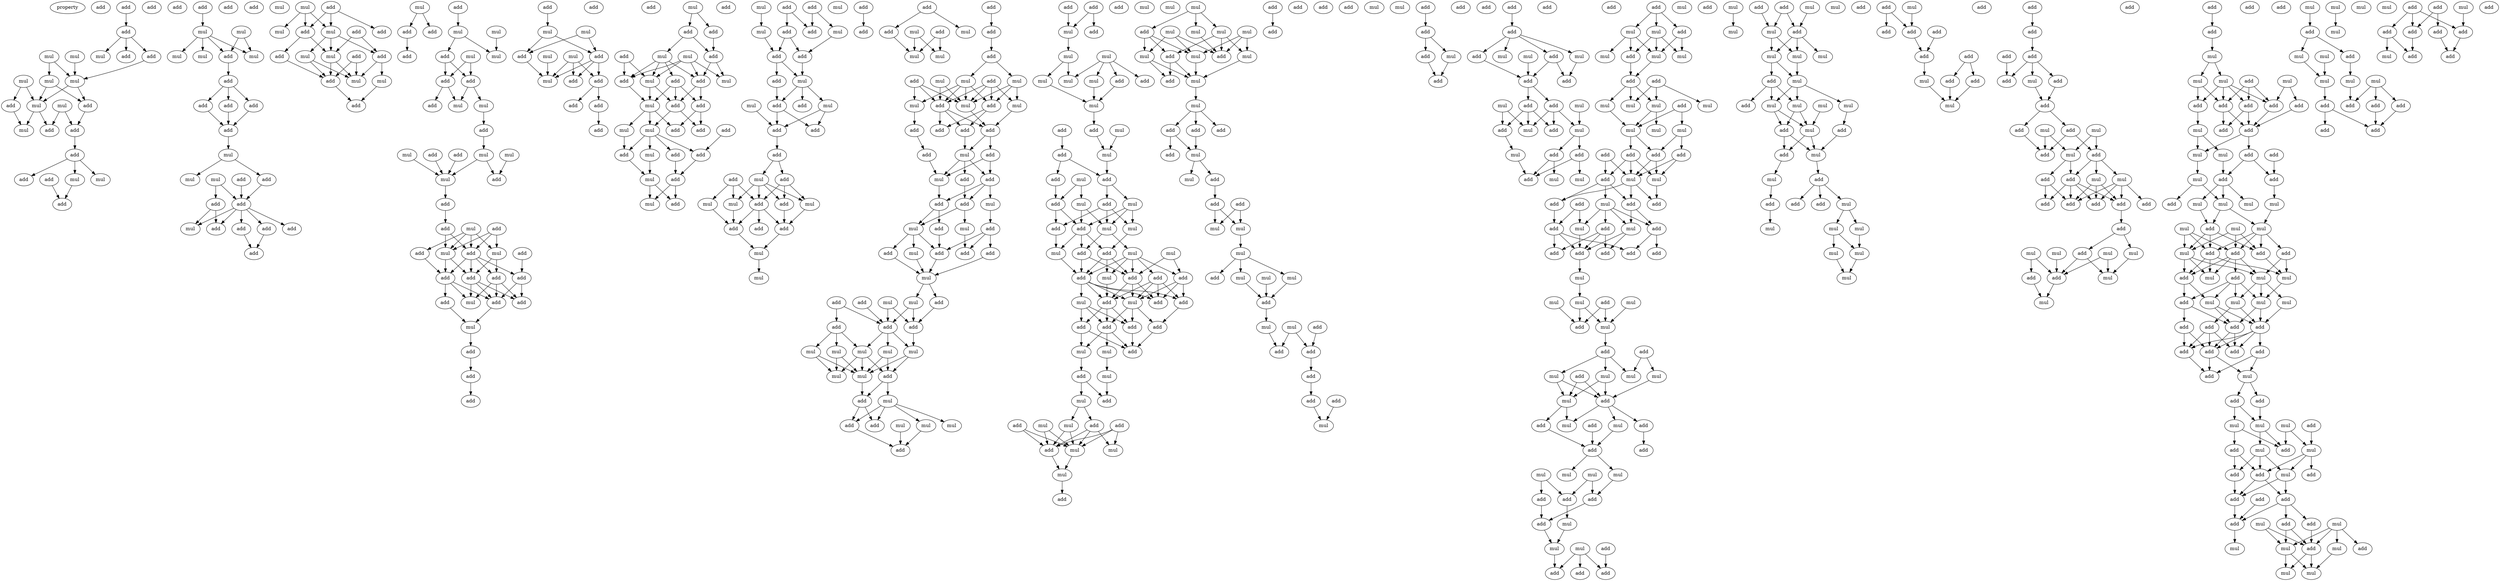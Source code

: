 digraph {
    node [fontcolor=black]
    property [mul=2,lf=1.5]
    0 [ label = add ];
    1 [ label = add ];
    2 [ label = add ];
    3 [ label = add ];
    4 [ label = mul ];
    5 [ label = mul ];
    6 [ label = add ];
    7 [ label = add ];
    8 [ label = mul ];
    9 [ label = mul ];
    10 [ label = mul ];
    11 [ label = mul ];
    12 [ label = mul ];
    13 [ label = add ];
    14 [ label = mul ];
    15 [ label = add ];
    16 [ label = mul ];
    17 [ label = add ];
    18 [ label = add ];
    19 [ label = add ];
    20 [ label = add ];
    21 [ label = add ];
    22 [ label = mul ];
    23 [ label = add ];
    24 [ label = mul ];
    25 [ label = add ];
    26 [ label = add ];
    27 [ label = mul ];
    28 [ label = mul ];
    29 [ label = mul ];
    30 [ label = add ];
    31 [ label = mul ];
    32 [ label = add ];
    33 [ label = mul ];
    34 [ label = add ];
    35 [ label = add ];
    36 [ label = add ];
    37 [ label = add ];
    38 [ label = mul ];
    39 [ label = add ];
    40 [ label = add ];
    41 [ label = mul ];
    42 [ label = mul ];
    43 [ label = mul ];
    44 [ label = add ];
    45 [ label = add ];
    46 [ label = add ];
    47 [ label = add ];
    48 [ label = add ];
    49 [ label = add ];
    50 [ label = add ];
    51 [ label = add ];
    52 [ label = mul ];
    53 [ label = add ];
    54 [ label = mul ];
    55 [ label = add ];
    56 [ label = mul ];
    57 [ label = mul ];
    58 [ label = add ];
    59 [ label = add ];
    60 [ label = add ];
    61 [ label = add ];
    62 [ label = add ];
    63 [ label = mul ];
    64 [ label = add ];
    65 [ label = mul ];
    66 [ label = add ];
    67 [ label = mul ];
    68 [ label = mul ];
    69 [ label = add ];
    70 [ label = mul ];
    71 [ label = add ];
    72 [ label = add ];
    73 [ label = add ];
    74 [ label = add ];
    75 [ label = mul ];
    76 [ label = mul ];
    77 [ label = add ];
    78 [ label = mul ];
    79 [ label = mul ];
    80 [ label = add ];
    81 [ label = add ];
    82 [ label = add ];
    83 [ label = mul ];
    84 [ label = mul ];
    85 [ label = add ];
    86 [ label = mul ];
    87 [ label = mul ];
    88 [ label = mul ];
    89 [ label = add ];
    90 [ label = add ];
    91 [ label = mul ];
    92 [ label = add ];
    93 [ label = add ];
    94 [ label = mul ];
    95 [ label = add ];
    96 [ label = add ];
    97 [ label = add ];
    98 [ label = mul ];
    99 [ label = add ];
    100 [ label = mul ];
    101 [ label = add ];
    102 [ label = add ];
    103 [ label = add ];
    104 [ label = add ];
    105 [ label = add ];
    106 [ label = add ];
    107 [ label = add ];
    108 [ label = mul ];
    109 [ label = add ];
    110 [ label = mul ];
    111 [ label = add ];
    112 [ label = add ];
    113 [ label = add ];
    114 [ label = add ];
    115 [ label = mul ];
    116 [ label = mul ];
    117 [ label = add ];
    118 [ label = mul ];
    119 [ label = mul ];
    120 [ label = add ];
    121 [ label = add ];
    122 [ label = add ];
    123 [ label = mul ];
    124 [ label = add ];
    125 [ label = add ];
    126 [ label = add ];
    127 [ label = add ];
    128 [ label = add ];
    129 [ label = mul ];
    130 [ label = add ];
    131 [ label = add ];
    132 [ label = mul ];
    133 [ label = mul ];
    134 [ label = add ];
    135 [ label = add ];
    136 [ label = mul ];
    137 [ label = add ];
    138 [ label = add ];
    139 [ label = mul ];
    140 [ label = add ];
    141 [ label = add ];
    142 [ label = add ];
    143 [ label = mul ];
    144 [ label = mul ];
    145 [ label = add ];
    146 [ label = mul ];
    147 [ label = add ];
    148 [ label = add ];
    149 [ label = add ];
    150 [ label = mul ];
    151 [ label = add ];
    152 [ label = add ];
    153 [ label = add ];
    154 [ label = mul ];
    155 [ label = mul ];
    156 [ label = add ];
    157 [ label = add ];
    158 [ label = mul ];
    159 [ label = add ];
    160 [ label = add ];
    161 [ label = mul ];
    162 [ label = add ];
    163 [ label = add ];
    164 [ label = mul ];
    165 [ label = mul ];
    166 [ label = add ];
    167 [ label = add ];
    168 [ label = mul ];
    169 [ label = add ];
    170 [ label = mul ];
    171 [ label = add ];
    172 [ label = add ];
    173 [ label = mul ];
    174 [ label = add ];
    175 [ label = add ];
    176 [ label = add ];
    177 [ label = add ];
    178 [ label = mul ];
    179 [ label = add ];
    180 [ label = mul ];
    181 [ label = mul ];
    182 [ label = mul ];
    183 [ label = add ];
    184 [ label = add ];
    185 [ label = add ];
    186 [ label = add ];
    187 [ label = add ];
    188 [ label = add ];
    189 [ label = mul ];
    190 [ label = add ];
    191 [ label = mul ];
    192 [ label = add ];
    193 [ label = mul ];
    194 [ label = add ];
    195 [ label = add ];
    196 [ label = add ];
    197 [ label = mul ];
    198 [ label = add ];
    199 [ label = mul ];
    200 [ label = mul ];
    201 [ label = add ];
    202 [ label = mul ];
    203 [ label = mul ];
    204 [ label = mul ];
    205 [ label = add ];
    206 [ label = add ];
    207 [ label = mul ];
    208 [ label = add ];
    209 [ label = mul ];
    210 [ label = mul ];
    211 [ label = add ];
    212 [ label = add ];
    213 [ label = add ];
    214 [ label = add ];
    215 [ label = add ];
    216 [ label = add ];
    217 [ label = mul ];
    218 [ label = add ];
    219 [ label = add ];
    220 [ label = add ];
    221 [ label = mul ];
    222 [ label = add ];
    223 [ label = add ];
    224 [ label = mul ];
    225 [ label = mul ];
    226 [ label = mul ];
    227 [ label = add ];
    228 [ label = add ];
    229 [ label = add ];
    230 [ label = add ];
    231 [ label = add ];
    232 [ label = add ];
    233 [ label = mul ];
    234 [ label = mul ];
    235 [ label = mul ];
    236 [ label = add ];
    237 [ label = mul ];
    238 [ label = add ];
    239 [ label = add ];
    240 [ label = add ];
    241 [ label = add ];
    242 [ label = add ];
    243 [ label = mul ];
    244 [ label = mul ];
    245 [ label = mul ];
    246 [ label = mul ];
    247 [ label = mul ];
    248 [ label = mul ];
    249 [ label = add ];
    250 [ label = mul ];
    251 [ label = mul ];
    252 [ label = add ];
    253 [ label = mul ];
    254 [ label = add ];
    255 [ label = mul ];
    256 [ label = mul ];
    257 [ label = add ];
    258 [ label = add ];
    259 [ label = add ];
    260 [ label = add ];
    261 [ label = add ];
    262 [ label = mul ];
    263 [ label = add ];
    264 [ label = mul ];
    265 [ label = mul ];
    266 [ label = mul ];
    267 [ label = mul ];
    268 [ label = mul ];
    269 [ label = add ];
    270 [ label = mul ];
    271 [ label = add ];
    272 [ label = mul ];
    273 [ label = add ];
    274 [ label = add ];
    275 [ label = mul ];
    276 [ label = mul ];
    277 [ label = add ];
    278 [ label = add ];
    279 [ label = mul ];
    280 [ label = add ];
    281 [ label = mul ];
    282 [ label = add ];
    283 [ label = add ];
    284 [ label = mul ];
    285 [ label = mul ];
    286 [ label = add ];
    287 [ label = add ];
    288 [ label = mul ];
    289 [ label = mul ];
    290 [ label = mul ];
    291 [ label = add ];
    292 [ label = mul ];
    293 [ label = add ];
    294 [ label = add ];
    295 [ label = add ];
    296 [ label = add ];
    297 [ label = mul ];
    298 [ label = add ];
    299 [ label = mul ];
    300 [ label = mul ];
    301 [ label = add ];
    302 [ label = add ];
    303 [ label = add ];
    304 [ label = add ];
    305 [ label = add ];
    306 [ label = add ];
    307 [ label = add ];
    308 [ label = mul ];
    309 [ label = add ];
    310 [ label = mul ];
    311 [ label = mul ];
    312 [ label = add ];
    313 [ label = mul ];
    314 [ label = add ];
    315 [ label = add ];
    316 [ label = mul ];
    317 [ label = add ];
    318 [ label = add ];
    319 [ label = mul ];
    320 [ label = mul ];
    321 [ label = add ];
    322 [ label = mul ];
    323 [ label = mul ];
    324 [ label = mul ];
    325 [ label = add ];
    326 [ label = mul ];
    327 [ label = mul ];
    328 [ label = mul ];
    329 [ label = mul ];
    330 [ label = add ];
    331 [ label = mul ];
    332 [ label = add ];
    333 [ label = add ];
    334 [ label = mul ];
    335 [ label = mul ];
    336 [ label = mul ];
    337 [ label = add ];
    338 [ label = mul ];
    339 [ label = mul ];
    340 [ label = add ];
    341 [ label = add ];
    342 [ label = add ];
    343 [ label = add ];
    344 [ label = mul ];
    345 [ label = mul ];
    346 [ label = add ];
    347 [ label = add ];
    348 [ label = add ];
    349 [ label = add ];
    350 [ label = add ];
    351 [ label = mul ];
    352 [ label = mul ];
    353 [ label = mul ];
    354 [ label = mul ];
    355 [ label = mul ];
    356 [ label = mul ];
    357 [ label = add ];
    358 [ label = add ];
    359 [ label = add ];
    360 [ label = mul ];
    361 [ label = mul ];
    362 [ label = add ];
    363 [ label = add ];
    364 [ label = add ];
    365 [ label = add ];
    366 [ label = add ];
    367 [ label = add ];
    368 [ label = add ];
    369 [ label = mul ];
    370 [ label = add ];
    371 [ label = mul ];
    372 [ label = mul ];
    373 [ label = add ];
    374 [ label = add ];
    375 [ label = add ];
    376 [ label = add ];
    377 [ label = add ];
    378 [ label = mul ];
    379 [ label = add ];
    380 [ label = add ];
    381 [ label = add ];
    382 [ label = add ];
    383 [ label = add ];
    384 [ label = add ];
    385 [ label = add ];
    386 [ label = mul ];
    387 [ label = mul ];
    388 [ label = mul ];
    389 [ label = add ];
    390 [ label = add ];
    391 [ label = add ];
    392 [ label = mul ];
    393 [ label = add ];
    394 [ label = mul ];
    395 [ label = mul ];
    396 [ label = mul ];
    397 [ label = add ];
    398 [ label = add ];
    399 [ label = mul ];
    400 [ label = add ];
    401 [ label = add ];
    402 [ label = mul ];
    403 [ label = mul ];
    404 [ label = add ];
    405 [ label = add ];
    406 [ label = mul ];
    407 [ label = add ];
    408 [ label = mul ];
    409 [ label = add ];
    410 [ label = mul ];
    411 [ label = mul ];
    412 [ label = mul ];
    413 [ label = add ];
    414 [ label = add ];
    415 [ label = mul ];
    416 [ label = mul ];
    417 [ label = mul ];
    418 [ label = mul ];
    419 [ label = add ];
    420 [ label = mul ];
    421 [ label = mul ];
    422 [ label = mul ];
    423 [ label = add ];
    424 [ label = add ];
    425 [ label = add ];
    426 [ label = add ];
    427 [ label = add ];
    428 [ label = mul ];
    429 [ label = mul ];
    430 [ label = add ];
    431 [ label = add ];
    432 [ label = add ];
    433 [ label = mul ];
    434 [ label = add ];
    435 [ label = add ];
    436 [ label = mul ];
    437 [ label = mul ];
    438 [ label = add ];
    439 [ label = add ];
    440 [ label = add ];
    441 [ label = add ];
    442 [ label = add ];
    443 [ label = add ];
    444 [ label = add ];
    445 [ label = mul ];
    446 [ label = mul ];
    447 [ label = mul ];
    448 [ label = mul ];
    449 [ label = add ];
    450 [ label = add ];
    451 [ label = mul ];
    452 [ label = add ];
    453 [ label = add ];
    454 [ label = add ];
    455 [ label = mul ];
    456 [ label = mul ];
    457 [ label = mul ];
    458 [ label = mul ];
    459 [ label = mul ];
    460 [ label = add ];
    461 [ label = add ];
    462 [ label = add ];
    463 [ label = add ];
    464 [ label = mul ];
    465 [ label = mul ];
    466 [ label = add ];
    467 [ label = add ];
    468 [ label = mul ];
    469 [ label = mul ];
    470 [ label = mul ];
    471 [ label = mul ];
    472 [ label = add ];
    473 [ label = add ];
    474 [ label = add ];
    475 [ label = mul ];
    476 [ label = mul ];
    477 [ label = add ];
    478 [ label = mul ];
    479 [ label = mul ];
    480 [ label = add ];
    481 [ label = add ];
    482 [ label = add ];
    483 [ label = add ];
    484 [ label = add ];
    485 [ label = mul ];
    486 [ label = mul ];
    487 [ label = mul ];
    488 [ label = add ];
    489 [ label = mul ];
    490 [ label = add ];
    491 [ label = mul ];
    492 [ label = add ];
    493 [ label = mul ];
    494 [ label = mul ];
    495 [ label = mul ];
    496 [ label = mul ];
    497 [ label = add ];
    498 [ label = add ];
    499 [ label = mul ];
    500 [ label = mul ];
    501 [ label = mul ];
    502 [ label = mul ];
    503 [ label = mul ];
    504 [ label = add ];
    505 [ label = add ];
    506 [ label = add ];
    507 [ label = mul ];
    508 [ label = add ];
    509 [ label = mul ];
    510 [ label = add ];
    511 [ label = add ];
    512 [ label = mul ];
    513 [ label = add ];
    514 [ label = add ];
    515 [ label = mul ];
    516 [ label = mul ];
    517 [ label = mul ];
    518 [ label = mul ];
    519 [ label = mul ];
    520 [ label = mul ];
    521 [ label = add ];
    522 [ label = mul ];
    523 [ label = add ];
    524 [ label = add ];
    525 [ label = add ];
    526 [ label = add ];
    527 [ label = add ];
    528 [ label = add ];
    529 [ label = add ];
    530 [ label = mul ];
    531 [ label = mul ];
    532 [ label = add ];
    533 [ label = add ];
    534 [ label = add ];
    535 [ label = add ];
    536 [ label = add ];
    537 [ label = add ];
    538 [ label = add ];
    539 [ label = mul ];
    540 [ label = add ];
    541 [ label = add ];
    542 [ label = mul ];
    543 [ label = add ];
    544 [ label = mul ];
    545 [ label = add ];
    546 [ label = add ];
    547 [ label = mul ];
    548 [ label = add ];
    549 [ label = mul ];
    550 [ label = add ];
    551 [ label = add ];
    552 [ label = mul ];
    553 [ label = add ];
    554 [ label = add ];
    555 [ label = add ];
    556 [ label = add ];
    557 [ label = add ];
    558 [ label = add ];
    559 [ label = mul ];
    560 [ label = mul ];
    561 [ label = add ];
    562 [ label = mul ];
    563 [ label = mul ];
    564 [ label = add ];
    565 [ label = add ];
    566 [ label = mul ];
    567 [ label = mul ];
    568 [ label = add ];
    569 [ label = add ];
    570 [ label = mul ];
    571 [ label = mul ];
    572 [ label = mul ];
    573 [ label = mul ];
    574 [ label = add ];
    575 [ label = add ];
    576 [ label = add ];
    577 [ label = add ];
    578 [ label = add ];
    579 [ label = add ];
    580 [ label = mul ];
    581 [ label = add ];
    582 [ label = add ];
    583 [ label = add ];
    584 [ label = mul ];
    585 [ label = mul ];
    586 [ label = add ];
    587 [ label = add ];
    588 [ label = add ];
    589 [ label = mul ];
    590 [ label = mul ];
    591 [ label = add ];
    592 [ label = mul ];
    593 [ label = mul ];
    594 [ label = mul ];
    595 [ label = mul ];
    596 [ label = add ];
    597 [ label = mul ];
    598 [ label = mul ];
    599 [ label = add ];
    600 [ label = mul ];
    601 [ label = add ];
    602 [ label = add ];
    603 [ label = add ];
    604 [ label = mul ];
    605 [ label = mul ];
    606 [ label = add ];
    607 [ label = add ];
    608 [ label = mul ];
    609 [ label = mul ];
    610 [ label = mul ];
    611 [ label = mul ];
    612 [ label = mul ];
    613 [ label = add ];
    614 [ label = add ];
    615 [ label = add ];
    616 [ label = add ];
    617 [ label = add ];
    618 [ label = add ];
    619 [ label = add ];
    620 [ label = add ];
    621 [ label = add ];
    622 [ label = add ];
    623 [ label = mul ];
    624 [ label = add ];
    625 [ label = add ];
    626 [ label = mul ];
    627 [ label = add ];
    628 [ label = mul ];
    629 [ label = mul ];
    630 [ label = mul ];
    631 [ label = add ];
    632 [ label = add ];
    633 [ label = mul ];
    634 [ label = add ];
    635 [ label = add ];
    636 [ label = add ];
    637 [ label = mul ];
    638 [ label = add ];
    639 [ label = add ];
    640 [ label = add ];
    641 [ label = mul ];
    642 [ label = add ];
    643 [ label = add ];
    644 [ label = add ];
    645 [ label = mul ];
    646 [ label = mul ];
    647 [ label = mul ];
    648 [ label = add ];
    649 [ label = mul ];
    650 [ label = add ];
    651 [ label = mul ];
    652 [ label = mul ];
    653 [ label = add ];
    654 [ label = add ];
    655 [ label = mul ];
    656 [ label = add ];
    657 [ label = mul ];
    658 [ label = mul ];
    659 [ label = add ];
    660 [ label = mul ];
    661 [ label = mul ];
    662 [ label = mul ];
    663 [ label = add ];
    664 [ label = add ];
    665 [ label = add ];
    666 [ label = add ];
    667 [ label = add ];
    668 [ label = add ];
    669 [ label = mul ];
    670 [ label = mul ];
    671 [ label = mul ];
    672 [ label = mul ];
    673 [ label = add ];
    674 [ label = mul ];
    675 [ label = add ];
    676 [ label = add ];
    677 [ label = add ];
    678 [ label = add ];
    679 [ label = add ];
    680 [ label = add ];
    681 [ label = add ];
    682 [ label = mul ];
    683 [ label = add ];
    1 -> 3 [ name = 0 ];
    3 -> 5 [ name = 1 ];
    3 -> 6 [ name = 2 ];
    3 -> 7 [ name = 3 ];
    4 -> 10 [ name = 4 ];
    6 -> 10 [ name = 5 ];
    8 -> 9 [ name = 6 ];
    8 -> 10 [ name = 7 ];
    9 -> 12 [ name = 8 ];
    9 -> 13 [ name = 9 ];
    10 -> 12 [ name = 10 ];
    10 -> 13 [ name = 11 ];
    11 -> 12 [ name = 12 ];
    11 -> 15 [ name = 13 ];
    12 -> 16 [ name = 14 ];
    12 -> 17 [ name = 15 ];
    13 -> 18 [ name = 16 ];
    14 -> 17 [ name = 17 ];
    14 -> 18 [ name = 18 ];
    15 -> 16 [ name = 19 ];
    18 -> 19 [ name = 20 ];
    19 -> 21 [ name = 21 ];
    19 -> 22 [ name = 22 ];
    19 -> 24 [ name = 23 ];
    20 -> 25 [ name = 24 ];
    22 -> 25 [ name = 25 ];
    26 -> 28 [ name = 26 ];
    27 -> 30 [ name = 27 ];
    27 -> 33 [ name = 28 ];
    28 -> 29 [ name = 29 ];
    28 -> 30 [ name = 30 ];
    28 -> 31 [ name = 31 ];
    28 -> 33 [ name = 32 ];
    30 -> 34 [ name = 33 ];
    34 -> 35 [ name = 34 ];
    34 -> 37 [ name = 35 ];
    34 -> 39 [ name = 36 ];
    35 -> 40 [ name = 37 ];
    37 -> 40 [ name = 38 ];
    39 -> 40 [ name = 39 ];
    40 -> 41 [ name = 40 ];
    41 -> 42 [ name = 41 ];
    41 -> 45 [ name = 42 ];
    43 -> 46 [ name = 43 ];
    43 -> 47 [ name = 44 ];
    44 -> 47 [ name = 45 ];
    45 -> 47 [ name = 46 ];
    46 -> 48 [ name = 47 ];
    46 -> 52 [ name = 48 ];
    47 -> 48 [ name = 49 ];
    47 -> 49 [ name = 50 ];
    47 -> 50 [ name = 51 ];
    47 -> 51 [ name = 52 ];
    47 -> 52 [ name = 53 ];
    49 -> 53 [ name = 54 ];
    51 -> 53 [ name = 55 ];
    54 -> 56 [ name = 56 ];
    54 -> 57 [ name = 57 ];
    54 -> 58 [ name = 58 ];
    55 -> 57 [ name = 59 ];
    55 -> 58 [ name = 60 ];
    55 -> 60 [ name = 61 ];
    57 -> 63 [ name = 62 ];
    57 -> 64 [ name = 63 ];
    57 -> 65 [ name = 64 ];
    58 -> 61 [ name = 65 ];
    58 -> 63 [ name = 66 ];
    59 -> 63 [ name = 67 ];
    59 -> 64 [ name = 68 ];
    61 -> 66 [ name = 69 ];
    62 -> 66 [ name = 70 ];
    62 -> 67 [ name = 71 ];
    63 -> 66 [ name = 72 ];
    63 -> 67 [ name = 73 ];
    64 -> 67 [ name = 74 ];
    64 -> 68 [ name = 75 ];
    65 -> 66 [ name = 76 ];
    65 -> 67 [ name = 77 ];
    66 -> 69 [ name = 78 ];
    68 -> 69 [ name = 79 ];
    70 -> 71 [ name = 80 ];
    70 -> 72 [ name = 81 ];
    71 -> 74 [ name = 82 ];
    73 -> 75 [ name = 83 ];
    75 -> 77 [ name = 84 ];
    75 -> 78 [ name = 85 ];
    76 -> 78 [ name = 86 ];
    77 -> 80 [ name = 87 ];
    77 -> 81 [ name = 88 ];
    79 -> 80 [ name = 89 ];
    79 -> 81 [ name = 90 ];
    80 -> 82 [ name = 91 ];
    80 -> 83 [ name = 92 ];
    81 -> 83 [ name = 93 ];
    81 -> 84 [ name = 94 ];
    84 -> 85 [ name = 95 ];
    85 -> 88 [ name = 96 ];
    86 -> 92 [ name = 97 ];
    87 -> 91 [ name = 98 ];
    88 -> 91 [ name = 99 ];
    88 -> 92 [ name = 100 ];
    89 -> 91 [ name = 101 ];
    90 -> 91 [ name = 102 ];
    91 -> 93 [ name = 103 ];
    93 -> 95 [ name = 104 ];
    94 -> 97 [ name = 105 ];
    94 -> 98 [ name = 106 ];
    94 -> 99 [ name = 107 ];
    94 -> 100 [ name = 108 ];
    95 -> 97 [ name = 109 ];
    95 -> 100 [ name = 110 ];
    96 -> 97 [ name = 111 ];
    96 -> 98 [ name = 112 ];
    96 -> 100 [ name = 113 ];
    97 -> 102 [ name = 114 ];
    97 -> 103 [ name = 115 ];
    97 -> 104 [ name = 116 ];
    97 -> 105 [ name = 117 ];
    98 -> 103 [ name = 118 ];
    98 -> 105 [ name = 119 ];
    99 -> 104 [ name = 120 ];
    100 -> 104 [ name = 121 ];
    100 -> 105 [ name = 122 ];
    101 -> 102 [ name = 123 ];
    102 -> 107 [ name = 124 ];
    102 -> 109 [ name = 125 ];
    103 -> 107 [ name = 126 ];
    103 -> 108 [ name = 127 ];
    103 -> 109 [ name = 128 ];
    104 -> 106 [ name = 129 ];
    104 -> 107 [ name = 130 ];
    104 -> 108 [ name = 131 ];
    105 -> 107 [ name = 132 ];
    105 -> 108 [ name = 133 ];
    105 -> 109 [ name = 134 ];
    106 -> 110 [ name = 135 ];
    107 -> 110 [ name = 136 ];
    110 -> 111 [ name = 137 ];
    111 -> 112 [ name = 138 ];
    112 -> 113 [ name = 139 ];
    114 -> 115 [ name = 140 ];
    115 -> 117 [ name = 141 ];
    115 -> 120 [ name = 142 ];
    116 -> 117 [ name = 143 ];
    116 -> 120 [ name = 144 ];
    117 -> 123 [ name = 145 ];
    118 -> 123 [ name = 146 ];
    119 -> 122 [ name = 147 ];
    119 -> 123 [ name = 148 ];
    119 -> 124 [ name = 149 ];
    120 -> 122 [ name = 150 ];
    120 -> 123 [ name = 151 ];
    120 -> 124 [ name = 152 ];
    122 -> 125 [ name = 153 ];
    122 -> 126 [ name = 154 ];
    126 -> 127 [ name = 155 ];
    129 -> 130 [ name = 156 ];
    129 -> 131 [ name = 157 ];
    130 -> 133 [ name = 158 ];
    130 -> 134 [ name = 159 ];
    131 -> 134 [ name = 160 ];
    132 -> 136 [ name = 161 ];
    132 -> 137 [ name = 162 ];
    132 -> 138 [ name = 163 ];
    132 -> 139 [ name = 164 ];
    133 -> 136 [ name = 165 ];
    133 -> 137 [ name = 166 ];
    133 -> 138 [ name = 167 ];
    133 -> 140 [ name = 168 ];
    134 -> 138 [ name = 169 ];
    134 -> 139 [ name = 170 ];
    135 -> 136 [ name = 171 ];
    135 -> 137 [ name = 172 ];
    136 -> 141 [ name = 173 ];
    136 -> 143 [ name = 174 ];
    137 -> 143 [ name = 175 ];
    138 -> 141 [ name = 176 ];
    138 -> 142 [ name = 177 ];
    140 -> 141 [ name = 178 ];
    140 -> 142 [ name = 179 ];
    140 -> 143 [ name = 180 ];
    141 -> 146 [ name = 181 ];
    141 -> 147 [ name = 182 ];
    142 -> 147 [ name = 183 ];
    142 -> 148 [ name = 184 ];
    143 -> 144 [ name = 185 ];
    143 -> 146 [ name = 186 ];
    143 -> 148 [ name = 187 ];
    144 -> 151 [ name = 188 ];
    145 -> 152 [ name = 189 ];
    146 -> 149 [ name = 190 ];
    146 -> 150 [ name = 191 ];
    146 -> 151 [ name = 192 ];
    146 -> 152 [ name = 193 ];
    149 -> 153 [ name = 194 ];
    150 -> 154 [ name = 195 ];
    151 -> 154 [ name = 196 ];
    152 -> 153 [ name = 197 ];
    153 -> 155 [ name = 198 ];
    153 -> 156 [ name = 199 ];
    154 -> 155 [ name = 200 ];
    154 -> 156 [ name = 201 ];
    158 -> 161 [ name = 202 ];
    159 -> 162 [ name = 203 ];
    159 -> 164 [ name = 204 ];
    160 -> 162 [ name = 205 ];
    160 -> 163 [ name = 206 ];
    161 -> 166 [ name = 207 ];
    163 -> 166 [ name = 208 ];
    163 -> 167 [ name = 209 ];
    164 -> 167 [ name = 210 ];
    166 -> 168 [ name = 211 ];
    166 -> 169 [ name = 212 ];
    167 -> 168 [ name = 213 ];
    168 -> 171 [ name = 214 ];
    168 -> 172 [ name = 215 ];
    168 -> 173 [ name = 216 ];
    169 -> 172 [ name = 217 ];
    170 -> 174 [ name = 218 ];
    172 -> 174 [ name = 219 ];
    172 -> 175 [ name = 220 ];
    173 -> 174 [ name = 221 ];
    173 -> 175 [ name = 222 ];
    174 -> 176 [ name = 223 ];
    176 -> 178 [ name = 224 ];
    176 -> 179 [ name = 225 ];
    177 -> 181 [ name = 226 ];
    177 -> 182 [ name = 227 ];
    177 -> 183 [ name = 228 ];
    178 -> 180 [ name = 229 ];
    178 -> 181 [ name = 230 ];
    178 -> 183 [ name = 231 ];
    178 -> 184 [ name = 232 ];
    179 -> 180 [ name = 233 ];
    179 -> 183 [ name = 234 ];
    179 -> 184 [ name = 235 ];
    180 -> 185 [ name = 236 ];
    181 -> 187 [ name = 237 ];
    182 -> 187 [ name = 238 ];
    183 -> 185 [ name = 239 ];
    183 -> 186 [ name = 240 ];
    183 -> 187 [ name = 241 ];
    184 -> 185 [ name = 242 ];
    185 -> 189 [ name = 243 ];
    187 -> 189 [ name = 244 ];
    188 -> 190 [ name = 245 ];
    189 -> 191 [ name = 246 ];
    192 -> 194 [ name = 247 ];
    192 -> 197 [ name = 248 ];
    193 -> 199 [ name = 249 ];
    193 -> 200 [ name = 250 ];
    194 -> 200 [ name = 251 ];
    195 -> 199 [ name = 252 ];
    195 -> 200 [ name = 253 ];
    196 -> 198 [ name = 254 ];
    198 -> 201 [ name = 255 ];
    201 -> 202 [ name = 256 ];
    201 -> 203 [ name = 257 ];
    202 -> 207 [ name = 258 ];
    202 -> 208 [ name = 259 ];
    202 -> 209 [ name = 260 ];
    202 -> 211 [ name = 261 ];
    203 -> 207 [ name = 262 ];
    203 -> 208 [ name = 263 ];
    203 -> 210 [ name = 264 ];
    204 -> 207 [ name = 265 ];
    204 -> 211 [ name = 266 ];
    205 -> 207 [ name = 267 ];
    205 -> 208 [ name = 268 ];
    205 -> 210 [ name = 269 ];
    205 -> 211 [ name = 270 ];
    206 -> 207 [ name = 271 ];
    206 -> 209 [ name = 272 ];
    206 -> 211 [ name = 273 ];
    207 -> 213 [ name = 274 ];
    208 -> 212 [ name = 275 ];
    208 -> 215 [ name = 276 ];
    209 -> 214 [ name = 277 ];
    210 -> 213 [ name = 278 ];
    211 -> 212 [ name = 279 ];
    211 -> 213 [ name = 280 ];
    211 -> 215 [ name = 281 ];
    213 -> 217 [ name = 282 ];
    213 -> 218 [ name = 283 ];
    214 -> 216 [ name = 284 ];
    215 -> 217 [ name = 285 ];
    216 -> 221 [ name = 286 ];
    217 -> 219 [ name = 287 ];
    217 -> 220 [ name = 288 ];
    217 -> 221 [ name = 289 ];
    218 -> 220 [ name = 290 ];
    218 -> 221 [ name = 291 ];
    219 -> 223 [ name = 292 ];
    220 -> 222 [ name = 293 ];
    220 -> 223 [ name = 294 ];
    220 -> 224 [ name = 295 ];
    221 -> 222 [ name = 296 ];
    222 -> 225 [ name = 297 ];
    222 -> 228 [ name = 298 ];
    223 -> 225 [ name = 299 ];
    223 -> 226 [ name = 300 ];
    224 -> 227 [ name = 301 ];
    225 -> 231 [ name = 302 ];
    225 -> 232 [ name = 303 ];
    225 -> 233 [ name = 304 ];
    226 -> 230 [ name = 305 ];
    227 -> 229 [ name = 306 ];
    227 -> 230 [ name = 307 ];
    227 -> 232 [ name = 308 ];
    228 -> 232 [ name = 309 ];
    229 -> 234 [ name = 310 ];
    231 -> 234 [ name = 311 ];
    232 -> 234 [ name = 312 ];
    233 -> 234 [ name = 313 ];
    234 -> 235 [ name = 314 ];
    234 -> 236 [ name = 315 ];
    235 -> 240 [ name = 316 ];
    235 -> 242 [ name = 317 ];
    236 -> 242 [ name = 318 ];
    237 -> 240 [ name = 319 ];
    237 -> 242 [ name = 320 ];
    238 -> 240 [ name = 321 ];
    239 -> 240 [ name = 322 ];
    239 -> 241 [ name = 323 ];
    240 -> 244 [ name = 324 ];
    240 -> 245 [ name = 325 ];
    240 -> 246 [ name = 326 ];
    241 -> 243 [ name = 327 ];
    241 -> 244 [ name = 328 ];
    241 -> 247 [ name = 329 ];
    242 -> 245 [ name = 330 ];
    243 -> 248 [ name = 331 ];
    243 -> 250 [ name = 332 ];
    244 -> 248 [ name = 333 ];
    244 -> 249 [ name = 334 ];
    244 -> 250 [ name = 335 ];
    245 -> 248 [ name = 336 ];
    245 -> 249 [ name = 337 ];
    246 -> 248 [ name = 338 ];
    246 -> 249 [ name = 339 ];
    247 -> 248 [ name = 340 ];
    247 -> 250 [ name = 341 ];
    248 -> 252 [ name = 342 ];
    249 -> 251 [ name = 343 ];
    249 -> 252 [ name = 344 ];
    251 -> 253 [ name = 345 ];
    251 -> 254 [ name = 346 ];
    251 -> 256 [ name = 347 ];
    251 -> 257 [ name = 348 ];
    252 -> 254 [ name = 349 ];
    252 -> 257 [ name = 350 ];
    255 -> 258 [ name = 351 ];
    256 -> 258 [ name = 352 ];
    257 -> 258 [ name = 353 ];
    259 -> 264 [ name = 354 ];
    261 -> 263 [ name = 355 ];
    261 -> 264 [ name = 356 ];
    264 -> 265 [ name = 357 ];
    265 -> 267 [ name = 358 ];
    265 -> 268 [ name = 359 ];
    266 -> 267 [ name = 360 ];
    266 -> 269 [ name = 361 ];
    266 -> 270 [ name = 362 ];
    266 -> 271 [ name = 363 ];
    268 -> 272 [ name = 364 ];
    270 -> 272 [ name = 365 ];
    271 -> 272 [ name = 366 ];
    272 -> 274 [ name = 367 ];
    273 -> 277 [ name = 368 ];
    274 -> 276 [ name = 369 ];
    275 -> 276 [ name = 370 ];
    276 -> 278 [ name = 371 ];
    277 -> 278 [ name = 372 ];
    277 -> 280 [ name = 373 ];
    278 -> 281 [ name = 374 ];
    278 -> 282 [ name = 375 ];
    279 -> 283 [ name = 376 ];
    279 -> 284 [ name = 377 ];
    280 -> 283 [ name = 378 ];
    281 -> 285 [ name = 379 ];
    281 -> 287 [ name = 380 ];
    281 -> 288 [ name = 381 ];
    282 -> 285 [ name = 382 ];
    282 -> 286 [ name = 383 ];
    282 -> 288 [ name = 384 ];
    283 -> 286 [ name = 385 ];
    283 -> 287 [ name = 386 ];
    284 -> 287 [ name = 387 ];
    284 -> 288 [ name = 388 ];
    285 -> 293 [ name = 389 ];
    286 -> 292 [ name = 390 ];
    287 -> 291 [ name = 391 ];
    287 -> 292 [ name = 392 ];
    287 -> 293 [ name = 393 ];
    288 -> 289 [ name = 394 ];
    288 -> 291 [ name = 395 ];
    289 -> 294 [ name = 396 ];
    289 -> 295 [ name = 397 ];
    289 -> 296 [ name = 398 ];
    289 -> 297 [ name = 399 ];
    289 -> 298 [ name = 400 ];
    290 -> 294 [ name = 401 ];
    290 -> 296 [ name = 402 ];
    291 -> 295 [ name = 403 ];
    291 -> 296 [ name = 404 ];
    292 -> 295 [ name = 405 ];
    293 -> 295 [ name = 406 ];
    293 -> 296 [ name = 407 ];
    293 -> 297 [ name = 408 ];
    294 -> 300 [ name = 409 ];
    294 -> 302 [ name = 410 ];
    294 -> 303 [ name = 411 ];
    295 -> 299 [ name = 412 ];
    295 -> 300 [ name = 413 ];
    295 -> 301 [ name = 414 ];
    295 -> 302 [ name = 415 ];
    295 -> 303 [ name = 416 ];
    296 -> 300 [ name = 417 ];
    296 -> 301 [ name = 418 ];
    296 -> 302 [ name = 419 ];
    297 -> 301 [ name = 420 ];
    298 -> 300 [ name = 421 ];
    298 -> 301 [ name = 422 ];
    298 -> 302 [ name = 423 ];
    298 -> 303 [ name = 424 ];
    299 -> 304 [ name = 425 ];
    299 -> 306 [ name = 426 ];
    299 -> 307 [ name = 427 ];
    300 -> 305 [ name = 428 ];
    300 -> 306 [ name = 429 ];
    300 -> 307 [ name = 430 ];
    301 -> 304 [ name = 431 ];
    301 -> 306 [ name = 432 ];
    301 -> 307 [ name = 433 ];
    303 -> 305 [ name = 434 ];
    304 -> 309 [ name = 435 ];
    304 -> 310 [ name = 436 ];
    305 -> 309 [ name = 437 ];
    306 -> 308 [ name = 438 ];
    306 -> 309 [ name = 439 ];
    306 -> 310 [ name = 440 ];
    307 -> 309 [ name = 441 ];
    308 -> 311 [ name = 442 ];
    310 -> 312 [ name = 443 ];
    311 -> 314 [ name = 444 ];
    312 -> 313 [ name = 445 ];
    312 -> 314 [ name = 446 ];
    313 -> 317 [ name = 447 ];
    313 -> 319 [ name = 448 ];
    315 -> 320 [ name = 449 ];
    315 -> 321 [ name = 450 ];
    316 -> 320 [ name = 451 ];
    316 -> 321 [ name = 452 ];
    317 -> 320 [ name = 453 ];
    317 -> 321 [ name = 454 ];
    317 -> 322 [ name = 455 ];
    318 -> 320 [ name = 456 ];
    318 -> 321 [ name = 457 ];
    318 -> 322 [ name = 458 ];
    319 -> 320 [ name = 459 ];
    319 -> 321 [ name = 460 ];
    320 -> 323 [ name = 461 ];
    321 -> 323 [ name = 462 ];
    323 -> 325 [ name = 463 ];
    326 -> 328 [ name = 464 ];
    326 -> 329 [ name = 465 ];
    326 -> 330 [ name = 466 ];
    327 -> 333 [ name = 467 ];
    327 -> 335 [ name = 468 ];
    327 -> 336 [ name = 469 ];
    328 -> 332 [ name = 470 ];
    328 -> 333 [ name = 471 ];
    328 -> 335 [ name = 472 ];
    329 -> 333 [ name = 473 ];
    330 -> 332 [ name = 474 ];
    330 -> 334 [ name = 475 ];
    330 -> 336 [ name = 476 ];
    331 -> 333 [ name = 477 ];
    331 -> 334 [ name = 478 ];
    331 -> 336 [ name = 479 ];
    332 -> 337 [ name = 480 ];
    332 -> 338 [ name = 481 ];
    334 -> 337 [ name = 482 ];
    334 -> 338 [ name = 483 ];
    335 -> 338 [ name = 484 ];
    336 -> 338 [ name = 485 ];
    338 -> 339 [ name = 486 ];
    339 -> 340 [ name = 487 ];
    339 -> 341 [ name = 488 ];
    339 -> 342 [ name = 489 ];
    340 -> 343 [ name = 490 ];
    340 -> 344 [ name = 491 ];
    342 -> 344 [ name = 492 ];
    344 -> 345 [ name = 493 ];
    344 -> 346 [ name = 494 ];
    346 -> 348 [ name = 495 ];
    347 -> 351 [ name = 496 ];
    347 -> 352 [ name = 497 ];
    348 -> 351 [ name = 498 ];
    348 -> 352 [ name = 499 ];
    349 -> 350 [ name = 500 ];
    351 -> 353 [ name = 501 ];
    353 -> 354 [ name = 502 ];
    353 -> 356 [ name = 503 ];
    353 -> 357 [ name = 504 ];
    354 -> 358 [ name = 505 ];
    355 -> 358 [ name = 506 ];
    356 -> 358 [ name = 507 ];
    358 -> 361 [ name = 508 ];
    360 -> 363 [ name = 509 ];
    360 -> 364 [ name = 510 ];
    361 -> 364 [ name = 511 ];
    362 -> 363 [ name = 512 ];
    363 -> 365 [ name = 513 ];
    365 -> 368 [ name = 514 ];
    368 -> 371 [ name = 515 ];
    370 -> 371 [ name = 516 ];
    373 -> 374 [ name = 517 ];
    374 -> 377 [ name = 518 ];
    374 -> 378 [ name = 519 ];
    377 -> 379 [ name = 520 ];
    378 -> 379 [ name = 521 ];
    380 -> 383 [ name = 522 ];
    383 -> 384 [ name = 523 ];
    383 -> 385 [ name = 524 ];
    383 -> 386 [ name = 525 ];
    383 -> 388 [ name = 526 ];
    384 -> 389 [ name = 527 ];
    385 -> 389 [ name = 528 ];
    385 -> 390 [ name = 529 ];
    387 -> 389 [ name = 530 ];
    388 -> 390 [ name = 531 ];
    389 -> 391 [ name = 532 ];
    389 -> 393 [ name = 533 ];
    391 -> 395 [ name = 534 ];
    391 -> 396 [ name = 535 ];
    391 -> 398 [ name = 536 ];
    392 -> 396 [ name = 537 ];
    393 -> 395 [ name = 538 ];
    393 -> 397 [ name = 539 ];
    393 -> 398 [ name = 540 ];
    394 -> 395 [ name = 541 ];
    394 -> 397 [ name = 542 ];
    396 -> 400 [ name = 543 ];
    396 -> 401 [ name = 544 ];
    397 -> 399 [ name = 545 ];
    399 -> 404 [ name = 546 ];
    400 -> 403 [ name = 547 ];
    400 -> 404 [ name = 548 ];
    401 -> 402 [ name = 549 ];
    401 -> 404 [ name = 550 ];
    405 -> 406 [ name = 551 ];
    405 -> 407 [ name = 552 ];
    405 -> 408 [ name = 553 ];
    406 -> 409 [ name = 554 ];
    406 -> 411 [ name = 555 ];
    406 -> 412 [ name = 556 ];
    407 -> 410 [ name = 557 ];
    407 -> 411 [ name = 558 ];
    408 -> 409 [ name = 559 ];
    408 -> 410 [ name = 560 ];
    408 -> 411 [ name = 561 ];
    409 -> 413 [ name = 562 ];
    411 -> 413 [ name = 563 ];
    413 -> 415 [ name = 564 ];
    413 -> 416 [ name = 565 ];
    413 -> 418 [ name = 566 ];
    414 -> 416 [ name = 567 ];
    414 -> 417 [ name = 568 ];
    414 -> 418 [ name = 569 ];
    415 -> 421 [ name = 570 ];
    416 -> 420 [ name = 571 ];
    416 -> 421 [ name = 572 ];
    419 -> 421 [ name = 573 ];
    419 -> 422 [ name = 574 ];
    421 -> 424 [ name = 575 ];
    421 -> 425 [ name = 576 ];
    422 -> 423 [ name = 577 ];
    422 -> 425 [ name = 578 ];
    423 -> 428 [ name = 579 ];
    423 -> 429 [ name = 580 ];
    424 -> 427 [ name = 581 ];
    424 -> 428 [ name = 582 ];
    424 -> 429 [ name = 583 ];
    425 -> 428 [ name = 584 ];
    425 -> 429 [ name = 585 ];
    426 -> 427 [ name = 586 ];
    426 -> 428 [ name = 587 ];
    427 -> 430 [ name = 588 ];
    427 -> 433 [ name = 589 ];
    427 -> 434 [ name = 590 ];
    428 -> 430 [ name = 591 ];
    428 -> 431 [ name = 592 ];
    428 -> 434 [ name = 593 ];
    429 -> 431 [ name = 594 ];
    430 -> 437 [ name = 595 ];
    430 -> 438 [ name = 596 ];
    432 -> 435 [ name = 597 ];
    432 -> 436 [ name = 598 ];
    433 -> 436 [ name = 599 ];
    433 -> 437 [ name = 600 ];
    433 -> 438 [ name = 601 ];
    433 -> 439 [ name = 602 ];
    434 -> 435 [ name = 603 ];
    435 -> 440 [ name = 604 ];
    435 -> 442 [ name = 605 ];
    435 -> 443 [ name = 606 ];
    436 -> 442 [ name = 607 ];
    437 -> 442 [ name = 608 ];
    437 -> 444 [ name = 609 ];
    438 -> 441 [ name = 610 ];
    438 -> 443 [ name = 611 ];
    439 -> 440 [ name = 612 ];
    439 -> 442 [ name = 613 ];
    439 -> 444 [ name = 614 ];
    442 -> 445 [ name = 615 ];
    445 -> 448 [ name = 616 ];
    446 -> 451 [ name = 617 ];
    447 -> 450 [ name = 618 ];
    448 -> 450 [ name = 619 ];
    448 -> 451 [ name = 620 ];
    449 -> 450 [ name = 621 ];
    449 -> 451 [ name = 622 ];
    451 -> 453 [ name = 623 ];
    452 -> 456 [ name = 624 ];
    452 -> 458 [ name = 625 ];
    453 -> 455 [ name = 626 ];
    453 -> 457 [ name = 627 ];
    453 -> 458 [ name = 628 ];
    454 -> 459 [ name = 629 ];
    454 -> 460 [ name = 630 ];
    455 -> 459 [ name = 631 ];
    455 -> 460 [ name = 632 ];
    456 -> 460 [ name = 633 ];
    457 -> 459 [ name = 634 ];
    457 -> 460 [ name = 635 ];
    459 -> 463 [ name = 636 ];
    459 -> 464 [ name = 637 ];
    460 -> 461 [ name = 638 ];
    460 -> 464 [ name = 639 ];
    460 -> 465 [ name = 640 ];
    461 -> 466 [ name = 641 ];
    462 -> 467 [ name = 642 ];
    463 -> 467 [ name = 643 ];
    465 -> 467 [ name = 644 ];
    467 -> 468 [ name = 645 ];
    467 -> 471 [ name = 646 ];
    468 -> 472 [ name = 647 ];
    469 -> 472 [ name = 648 ];
    469 -> 473 [ name = 649 ];
    470 -> 473 [ name = 650 ];
    470 -> 474 [ name = 651 ];
    472 -> 477 [ name = 652 ];
    473 -> 476 [ name = 653 ];
    474 -> 477 [ name = 654 ];
    476 -> 478 [ name = 655 ];
    477 -> 478 [ name = 656 ];
    478 -> 482 [ name = 657 ];
    479 -> 481 [ name = 658 ];
    479 -> 482 [ name = 659 ];
    479 -> 484 [ name = 660 ];
    480 -> 484 [ name = 661 ];
    485 -> 487 [ name = 662 ];
    486 -> 492 [ name = 663 ];
    488 -> 491 [ name = 664 ];
    488 -> 492 [ name = 665 ];
    490 -> 491 [ name = 666 ];
    491 -> 493 [ name = 667 ];
    491 -> 494 [ name = 668 ];
    492 -> 493 [ name = 669 ];
    492 -> 494 [ name = 670 ];
    492 -> 495 [ name = 671 ];
    493 -> 496 [ name = 672 ];
    493 -> 497 [ name = 673 ];
    494 -> 496 [ name = 674 ];
    496 -> 499 [ name = 675 ];
    496 -> 501 [ name = 676 ];
    496 -> 502 [ name = 677 ];
    497 -> 498 [ name = 678 ];
    497 -> 499 [ name = 679 ];
    497 -> 501 [ name = 680 ];
    499 -> 503 [ name = 681 ];
    499 -> 504 [ name = 682 ];
    500 -> 503 [ name = 683 ];
    501 -> 503 [ name = 684 ];
    501 -> 504 [ name = 685 ];
    502 -> 505 [ name = 686 ];
    503 -> 506 [ name = 687 ];
    503 -> 507 [ name = 688 ];
    504 -> 506 [ name = 689 ];
    504 -> 507 [ name = 690 ];
    505 -> 507 [ name = 691 ];
    506 -> 509 [ name = 692 ];
    507 -> 508 [ name = 693 ];
    508 -> 511 [ name = 694 ];
    508 -> 512 [ name = 695 ];
    508 -> 513 [ name = 696 ];
    509 -> 510 [ name = 697 ];
    510 -> 515 [ name = 698 ];
    512 -> 516 [ name = 699 ];
    512 -> 517 [ name = 700 ];
    516 -> 519 [ name = 701 ];
    517 -> 518 [ name = 702 ];
    517 -> 519 [ name = 703 ];
    518 -> 520 [ name = 704 ];
    519 -> 520 [ name = 705 ];
    521 -> 523 [ name = 706 ];
    521 -> 525 [ name = 707 ];
    522 -> 525 [ name = 708 ];
    524 -> 527 [ name = 709 ];
    525 -> 527 [ name = 710 ];
    526 -> 528 [ name = 711 ];
    526 -> 529 [ name = 712 ];
    527 -> 530 [ name = 713 ];
    528 -> 531 [ name = 714 ];
    529 -> 531 [ name = 715 ];
    530 -> 531 [ name = 716 ];
    533 -> 534 [ name = 717 ];
    534 -> 535 [ name = 718 ];
    535 -> 538 [ name = 719 ];
    535 -> 539 [ name = 720 ];
    535 -> 540 [ name = 721 ];
    536 -> 538 [ name = 722 ];
    539 -> 541 [ name = 723 ];
    540 -> 541 [ name = 724 ];
    541 -> 543 [ name = 725 ];
    541 -> 545 [ name = 726 ];
    542 -> 547 [ name = 727 ];
    542 -> 548 [ name = 728 ];
    543 -> 546 [ name = 729 ];
    544 -> 546 [ name = 730 ];
    544 -> 547 [ name = 731 ];
    545 -> 546 [ name = 732 ];
    545 -> 548 [ name = 733 ];
    547 -> 550 [ name = 734 ];
    547 -> 551 [ name = 735 ];
    548 -> 549 [ name = 736 ];
    548 -> 550 [ name = 737 ];
    548 -> 552 [ name = 738 ];
    549 -> 554 [ name = 739 ];
    549 -> 555 [ name = 740 ];
    549 -> 556 [ name = 741 ];
    549 -> 557 [ name = 742 ];
    550 -> 553 [ name = 743 ];
    550 -> 554 [ name = 744 ];
    550 -> 555 [ name = 745 ];
    550 -> 556 [ name = 746 ];
    551 -> 553 [ name = 747 ];
    551 -> 556 [ name = 748 ];
    552 -> 554 [ name = 749 ];
    552 -> 555 [ name = 750 ];
    552 -> 556 [ name = 751 ];
    554 -> 558 [ name = 752 ];
    558 -> 561 [ name = 753 ];
    558 -> 562 [ name = 754 ];
    559 -> 564 [ name = 755 ];
    559 -> 565 [ name = 756 ];
    560 -> 564 [ name = 757 ];
    560 -> 566 [ name = 758 ];
    561 -> 564 [ name = 759 ];
    561 -> 566 [ name = 760 ];
    562 -> 566 [ name = 761 ];
    563 -> 564 [ name = 762 ];
    564 -> 567 [ name = 763 ];
    565 -> 567 [ name = 764 ];
    568 -> 569 [ name = 765 ];
    569 -> 570 [ name = 766 ];
    570 -> 571 [ name = 767 ];
    570 -> 573 [ name = 768 ];
    571 -> 578 [ name = 769 ];
    571 -> 579 [ name = 770 ];
    572 -> 576 [ name = 771 ];
    572 -> 577 [ name = 772 ];
    573 -> 575 [ name = 773 ];
    573 -> 577 [ name = 774 ];
    573 -> 578 [ name = 775 ];
    573 -> 579 [ name = 776 ];
    574 -> 575 [ name = 777 ];
    574 -> 577 [ name = 778 ];
    574 -> 579 [ name = 779 ];
    575 -> 581 [ name = 780 ];
    575 -> 582 [ name = 781 ];
    576 -> 581 [ name = 782 ];
    577 -> 581 [ name = 783 ];
    578 -> 580 [ name = 784 ];
    579 -> 581 [ name = 785 ];
    579 -> 582 [ name = 786 ];
    580 -> 584 [ name = 787 ];
    580 -> 585 [ name = 788 ];
    581 -> 583 [ name = 789 ];
    581 -> 584 [ name = 790 ];
    583 -> 587 [ name = 791 ];
    583 -> 588 [ name = 792 ];
    584 -> 589 [ name = 793 ];
    585 -> 587 [ name = 794 ];
    586 -> 588 [ name = 795 ];
    587 -> 592 [ name = 796 ];
    587 -> 593 [ name = 797 ];
    587 -> 594 [ name = 798 ];
    588 -> 590 [ name = 799 ];
    589 -> 591 [ name = 800 ];
    589 -> 592 [ name = 801 ];
    590 -> 595 [ name = 802 ];
    592 -> 595 [ name = 803 ];
    592 -> 596 [ name = 804 ];
    594 -> 596 [ name = 805 ];
    595 -> 599 [ name = 806 ];
    595 -> 601 [ name = 807 ];
    595 -> 602 [ name = 808 ];
    595 -> 603 [ name = 809 ];
    596 -> 600 [ name = 810 ];
    596 -> 601 [ name = 811 ];
    596 -> 603 [ name = 812 ];
    597 -> 600 [ name = 813 ];
    597 -> 601 [ name = 814 ];
    597 -> 602 [ name = 815 ];
    598 -> 600 [ name = 816 ];
    598 -> 602 [ name = 817 ];
    598 -> 603 [ name = 818 ];
    599 -> 604 [ name = 819 ];
    599 -> 605 [ name = 820 ];
    600 -> 604 [ name = 821 ];
    600 -> 606 [ name = 822 ];
    600 -> 608 [ name = 823 ];
    601 -> 605 [ name = 824 ];
    601 -> 606 [ name = 825 ];
    601 -> 608 [ name = 826 ];
    602 -> 604 [ name = 827 ];
    602 -> 606 [ name = 828 ];
    602 -> 607 [ name = 829 ];
    602 -> 608 [ name = 830 ];
    603 -> 605 [ name = 831 ];
    604 -> 609 [ name = 832 ];
    604 -> 610 [ name = 833 ];
    604 -> 612 [ name = 834 ];
    605 -> 609 [ name = 835 ];
    606 -> 611 [ name = 836 ];
    606 -> 613 [ name = 837 ];
    607 -> 609 [ name = 838 ];
    607 -> 611 [ name = 839 ];
    607 -> 612 [ name = 840 ];
    607 -> 613 [ name = 841 ];
    609 -> 615 [ name = 842 ];
    609 -> 616 [ name = 843 ];
    610 -> 616 [ name = 844 ];
    611 -> 615 [ name = 845 ];
    611 -> 616 [ name = 846 ];
    612 -> 614 [ name = 847 ];
    612 -> 616 [ name = 848 ];
    613 -> 615 [ name = 849 ];
    613 -> 617 [ name = 850 ];
    614 -> 618 [ name = 851 ];
    614 -> 619 [ name = 852 ];
    614 -> 620 [ name = 853 ];
    615 -> 618 [ name = 854 ];
    615 -> 620 [ name = 855 ];
    616 -> 618 [ name = 856 ];
    616 -> 619 [ name = 857 ];
    616 -> 620 [ name = 858 ];
    616 -> 621 [ name = 859 ];
    617 -> 618 [ name = 860 ];
    617 -> 619 [ name = 861 ];
    618 -> 622 [ name = 862 ];
    618 -> 623 [ name = 863 ];
    619 -> 622 [ name = 864 ];
    621 -> 622 [ name = 865 ];
    621 -> 623 [ name = 866 ];
    623 -> 624 [ name = 867 ];
    623 -> 625 [ name = 868 ];
    624 -> 626 [ name = 869 ];
    625 -> 626 [ name = 870 ];
    625 -> 628 [ name = 871 ];
    626 -> 630 [ name = 872 ];
    626 -> 631 [ name = 873 ];
    627 -> 633 [ name = 874 ];
    628 -> 631 [ name = 875 ];
    628 -> 632 [ name = 876 ];
    629 -> 631 [ name = 877 ];
    629 -> 633 [ name = 878 ];
    630 -> 635 [ name = 879 ];
    630 -> 636 [ name = 880 ];
    630 -> 637 [ name = 881 ];
    632 -> 635 [ name = 882 ];
    632 -> 636 [ name = 883 ];
    633 -> 634 [ name = 884 ];
    633 -> 636 [ name = 885 ];
    633 -> 637 [ name = 886 ];
    635 -> 638 [ name = 887 ];
    636 -> 638 [ name = 888 ];
    636 -> 640 [ name = 889 ];
    637 -> 638 [ name = 890 ];
    637 -> 640 [ name = 891 ];
    638 -> 642 [ name = 892 ];
    639 -> 642 [ name = 893 ];
    640 -> 642 [ name = 894 ];
    640 -> 643 [ name = 895 ];
    640 -> 644 [ name = 896 ];
    641 -> 648 [ name = 897 ];
    641 -> 649 [ name = 898 ];
    642 -> 646 [ name = 899 ];
    643 -> 648 [ name = 900 ];
    643 -> 649 [ name = 901 ];
    644 -> 648 [ name = 902 ];
    645 -> 647 [ name = 903 ];
    645 -> 648 [ name = 904 ];
    645 -> 649 [ name = 905 ];
    645 -> 650 [ name = 906 ];
    647 -> 652 [ name = 907 ];
    648 -> 651 [ name = 908 ];
    648 -> 652 [ name = 909 ];
    649 -> 651 [ name = 910 ];
    649 -> 652 [ name = 911 ];
    655 -> 656 [ name = 912 ];
    656 -> 658 [ name = 913 ];
    656 -> 659 [ name = 914 ];
    657 -> 660 [ name = 915 ];
    658 -> 660 [ name = 916 ];
    659 -> 661 [ name = 917 ];
    660 -> 664 [ name = 918 ];
    661 -> 666 [ name = 919 ];
    662 -> 663 [ name = 920 ];
    662 -> 665 [ name = 921 ];
    662 -> 666 [ name = 922 ];
    663 -> 667 [ name = 923 ];
    664 -> 667 [ name = 924 ];
    664 -> 668 [ name = 925 ];
    665 -> 667 [ name = 926 ];
    669 -> 671 [ name = 927 ];
    673 -> 678 [ name = 928 ];
    673 -> 679 [ name = 929 ];
    674 -> 676 [ name = 930 ];
    675 -> 676 [ name = 931 ];
    675 -> 677 [ name = 932 ];
    675 -> 678 [ name = 933 ];
    676 -> 683 [ name = 934 ];
    677 -> 680 [ name = 935 ];
    677 -> 682 [ name = 936 ];
    678 -> 680 [ name = 937 ];
    679 -> 683 [ name = 938 ];
}
